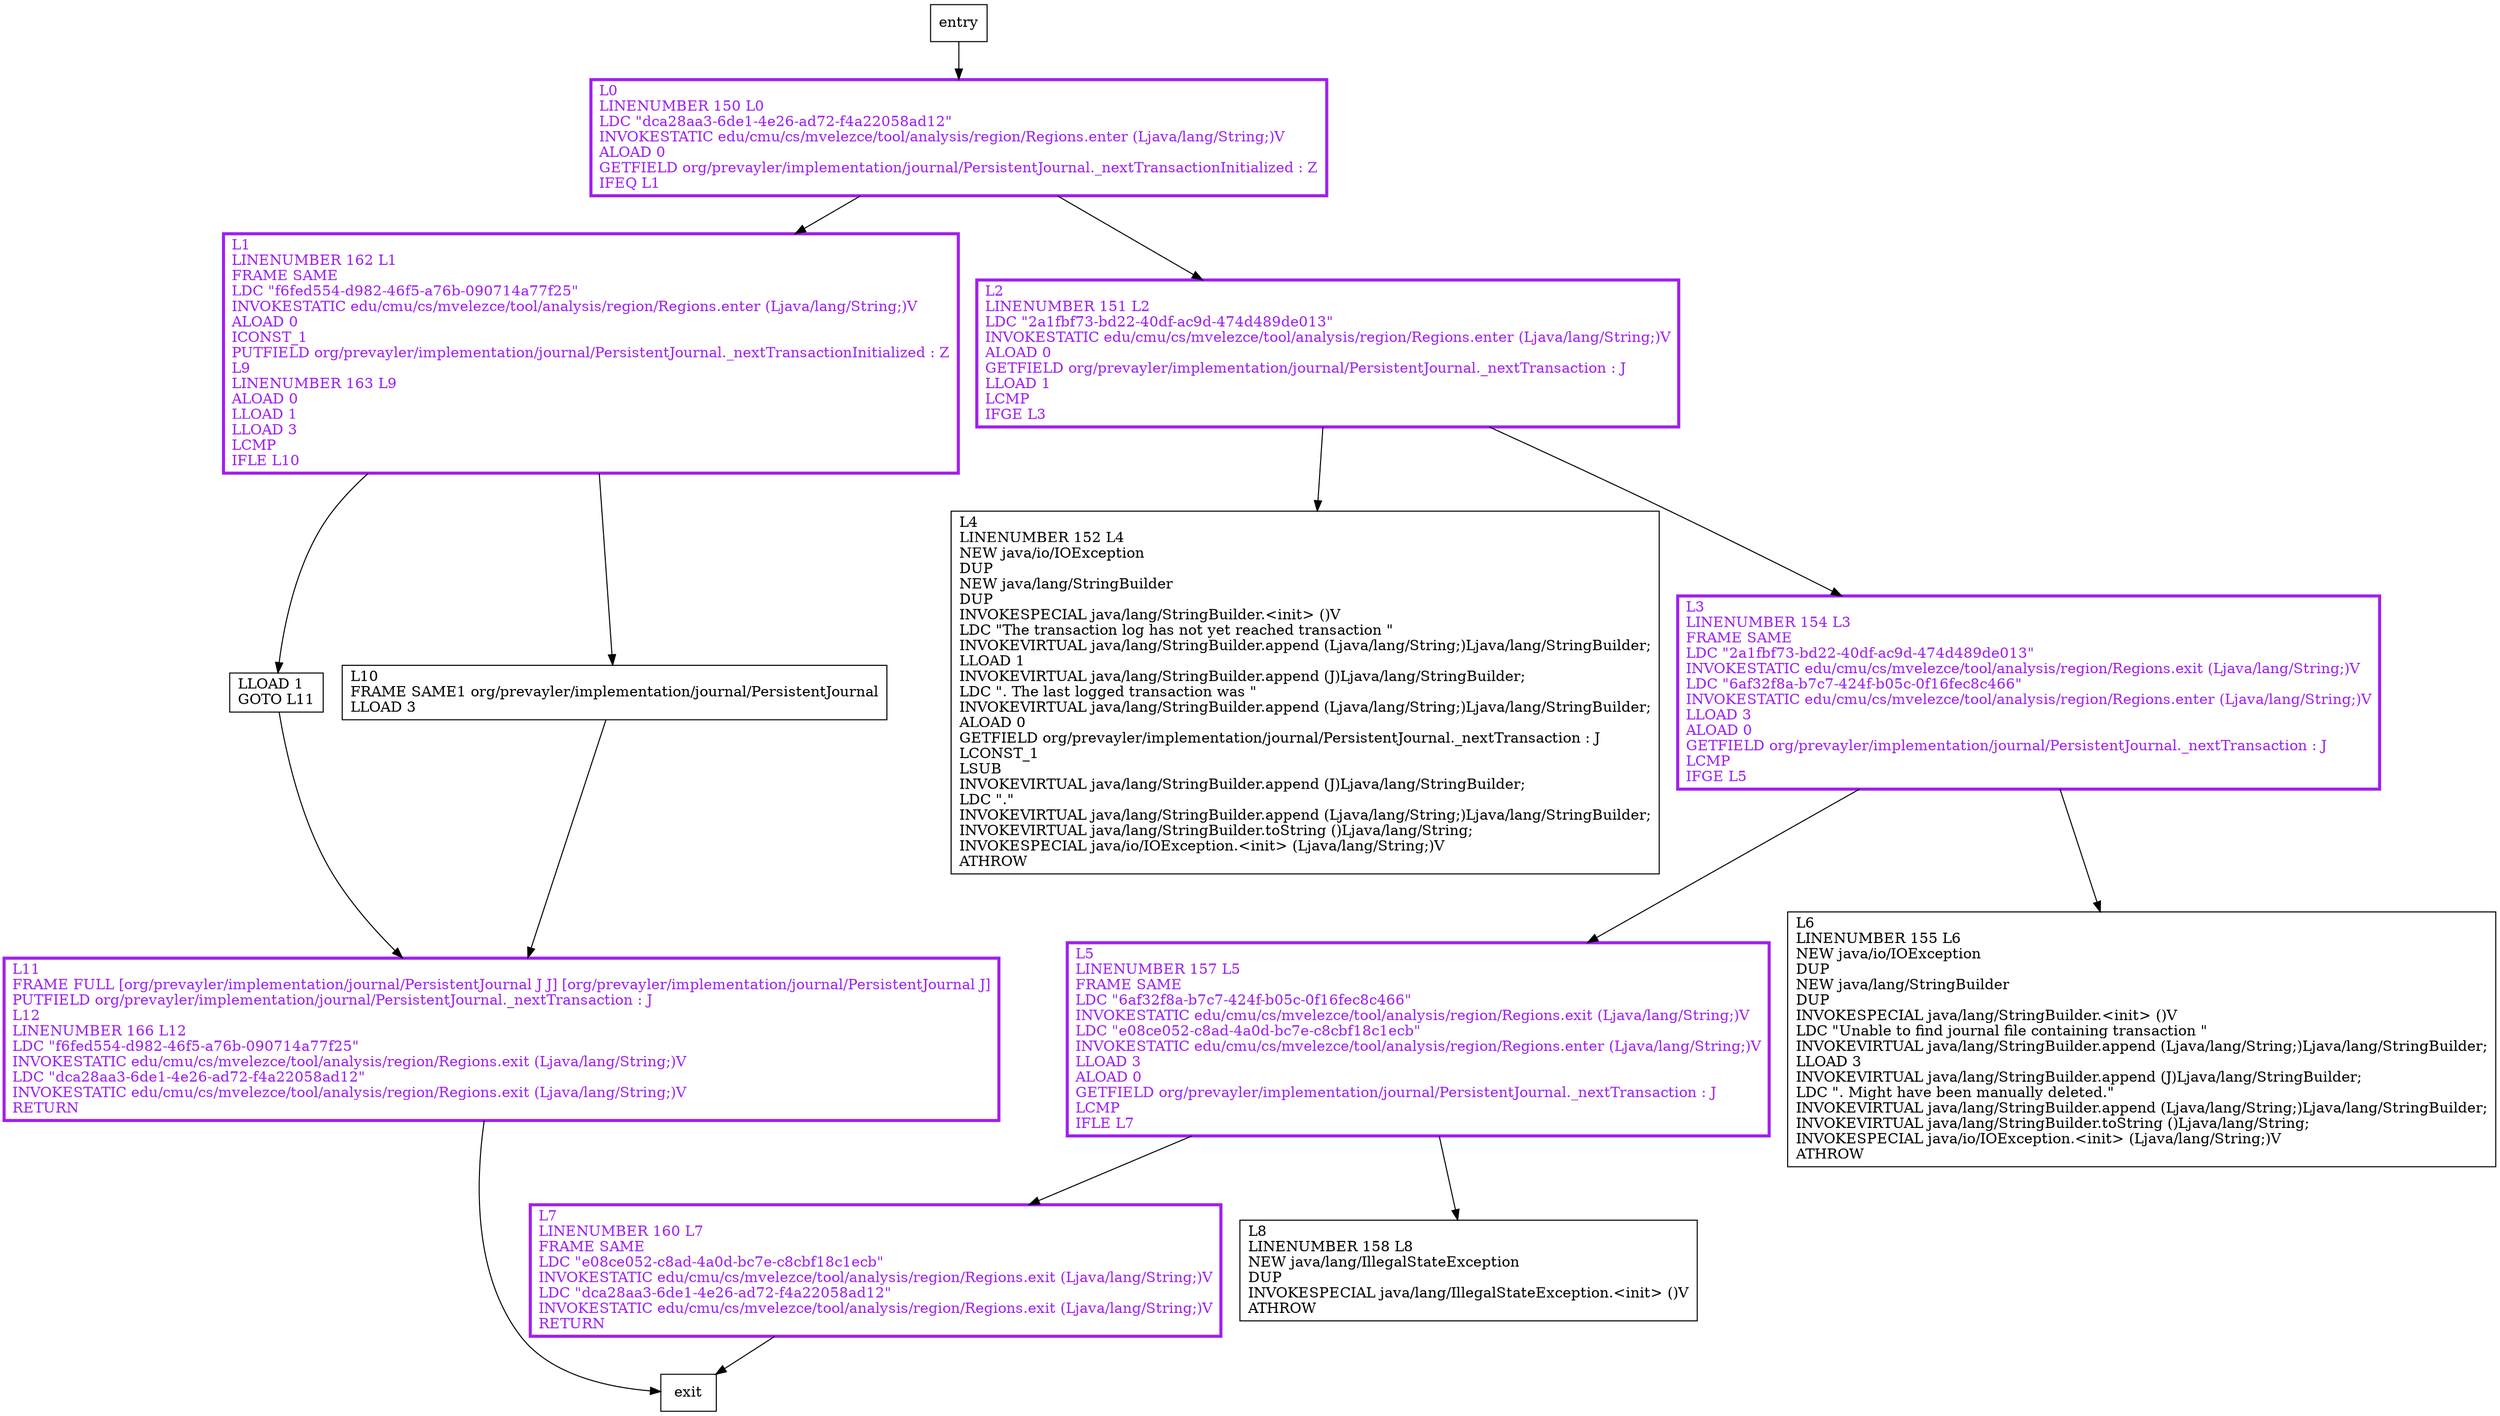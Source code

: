 digraph initializeNextTransaction {
node [shape=record];
1338749285 [label="L1\lLINENUMBER 162 L1\lFRAME SAME\lLDC \"f6fed554-d982-46f5-a76b-090714a77f25\"\lINVOKESTATIC edu/cmu/cs/mvelezce/tool/analysis/region/Regions.enter (Ljava/lang/String;)V\lALOAD 0\lICONST_1\lPUTFIELD org/prevayler/implementation/journal/PersistentJournal._nextTransactionInitialized : Z\lL9\lLINENUMBER 163 L9\lALOAD 0\lLLOAD 1\lLLOAD 3\lLCMP\lIFLE L10\l"];
1759818359 [label="L7\lLINENUMBER 160 L7\lFRAME SAME\lLDC \"e08ce052-c8ad-4a0d-bc7e-c8cbf18c1ecb\"\lINVOKESTATIC edu/cmu/cs/mvelezce/tool/analysis/region/Regions.exit (Ljava/lang/String;)V\lLDC \"dca28aa3-6de1-4e26-ad72-f4a22058ad12\"\lINVOKESTATIC edu/cmu/cs/mvelezce/tool/analysis/region/Regions.exit (Ljava/lang/String;)V\lRETURN\l"];
1773791773 [label="L4\lLINENUMBER 152 L4\lNEW java/io/IOException\lDUP\lNEW java/lang/StringBuilder\lDUP\lINVOKESPECIAL java/lang/StringBuilder.\<init\> ()V\lLDC \"The transaction log has not yet reached transaction \"\lINVOKEVIRTUAL java/lang/StringBuilder.append (Ljava/lang/String;)Ljava/lang/StringBuilder;\lLLOAD 1\lINVOKEVIRTUAL java/lang/StringBuilder.append (J)Ljava/lang/StringBuilder;\lLDC \". The last logged transaction was \"\lINVOKEVIRTUAL java/lang/StringBuilder.append (Ljava/lang/String;)Ljava/lang/StringBuilder;\lALOAD 0\lGETFIELD org/prevayler/implementation/journal/PersistentJournal._nextTransaction : J\lLCONST_1\lLSUB\lINVOKEVIRTUAL java/lang/StringBuilder.append (J)Ljava/lang/StringBuilder;\lLDC \".\"\lINVOKEVIRTUAL java/lang/StringBuilder.append (Ljava/lang/String;)Ljava/lang/StringBuilder;\lINVOKEVIRTUAL java/lang/StringBuilder.toString ()Ljava/lang/String;\lINVOKESPECIAL java/io/IOException.\<init\> (Ljava/lang/String;)V\lATHROW\l"];
2102361438 [label="LLOAD 1\lGOTO L11\l"];
1841717388 [label="L0\lLINENUMBER 150 L0\lLDC \"dca28aa3-6de1-4e26-ad72-f4a22058ad12\"\lINVOKESTATIC edu/cmu/cs/mvelezce/tool/analysis/region/Regions.enter (Ljava/lang/String;)V\lALOAD 0\lGETFIELD org/prevayler/implementation/journal/PersistentJournal._nextTransactionInitialized : Z\lIFEQ L1\l"];
933576293 [label="L3\lLINENUMBER 154 L3\lFRAME SAME\lLDC \"2a1fbf73-bd22-40df-ac9d-474d489de013\"\lINVOKESTATIC edu/cmu/cs/mvelezce/tool/analysis/region/Regions.exit (Ljava/lang/String;)V\lLDC \"6af32f8a-b7c7-424f-b05c-0f16fec8c466\"\lINVOKESTATIC edu/cmu/cs/mvelezce/tool/analysis/region/Regions.enter (Ljava/lang/String;)V\lLLOAD 3\lALOAD 0\lGETFIELD org/prevayler/implementation/journal/PersistentJournal._nextTransaction : J\lLCMP\lIFGE L5\l"];
1319847028 [label="L8\lLINENUMBER 158 L8\lNEW java/lang/IllegalStateException\lDUP\lINVOKESPECIAL java/lang/IllegalStateException.\<init\> ()V\lATHROW\l"];
821370762 [label="L11\lFRAME FULL [org/prevayler/implementation/journal/PersistentJournal J J] [org/prevayler/implementation/journal/PersistentJournal J]\lPUTFIELD org/prevayler/implementation/journal/PersistentJournal._nextTransaction : J\lL12\lLINENUMBER 166 L12\lLDC \"f6fed554-d982-46f5-a76b-090714a77f25\"\lINVOKESTATIC edu/cmu/cs/mvelezce/tool/analysis/region/Regions.exit (Ljava/lang/String;)V\lLDC \"dca28aa3-6de1-4e26-ad72-f4a22058ad12\"\lINVOKESTATIC edu/cmu/cs/mvelezce/tool/analysis/region/Regions.exit (Ljava/lang/String;)V\lRETURN\l"];
1821662969 [label="L10\lFRAME SAME1 org/prevayler/implementation/journal/PersistentJournal\lLLOAD 3\l"];
2070626006 [label="L5\lLINENUMBER 157 L5\lFRAME SAME\lLDC \"6af32f8a-b7c7-424f-b05c-0f16fec8c466\"\lINVOKESTATIC edu/cmu/cs/mvelezce/tool/analysis/region/Regions.exit (Ljava/lang/String;)V\lLDC \"e08ce052-c8ad-4a0d-bc7e-c8cbf18c1ecb\"\lINVOKESTATIC edu/cmu/cs/mvelezce/tool/analysis/region/Regions.enter (Ljava/lang/String;)V\lLLOAD 3\lALOAD 0\lGETFIELD org/prevayler/implementation/journal/PersistentJournal._nextTransaction : J\lLCMP\lIFLE L7\l"];
103907181 [label="L2\lLINENUMBER 151 L2\lLDC \"2a1fbf73-bd22-40df-ac9d-474d489de013\"\lINVOKESTATIC edu/cmu/cs/mvelezce/tool/analysis/region/Regions.enter (Ljava/lang/String;)V\lALOAD 0\lGETFIELD org/prevayler/implementation/journal/PersistentJournal._nextTransaction : J\lLLOAD 1\lLCMP\lIFGE L3\l"];
1982659777 [label="L6\lLINENUMBER 155 L6\lNEW java/io/IOException\lDUP\lNEW java/lang/StringBuilder\lDUP\lINVOKESPECIAL java/lang/StringBuilder.\<init\> ()V\lLDC \"Unable to find journal file containing transaction \"\lINVOKEVIRTUAL java/lang/StringBuilder.append (Ljava/lang/String;)Ljava/lang/StringBuilder;\lLLOAD 3\lINVOKEVIRTUAL java/lang/StringBuilder.append (J)Ljava/lang/StringBuilder;\lLDC \". Might have been manually deleted.\"\lINVOKEVIRTUAL java/lang/StringBuilder.append (Ljava/lang/String;)Ljava/lang/StringBuilder;\lINVOKEVIRTUAL java/lang/StringBuilder.toString ()Ljava/lang/String;\lINVOKESPECIAL java/io/IOException.\<init\> (Ljava/lang/String;)V\lATHROW\l"];
entry;
exit;
1338749285 -> 2102361438;
1338749285 -> 1821662969;
1759818359 -> exit;
1841717388 -> 1338749285;
1841717388 -> 103907181;
2070626006 -> 1759818359;
2070626006 -> 1319847028;
103907181 -> 1773791773;
103907181 -> 933576293;
entry -> 1841717388;
2102361438 -> 821370762;
933576293 -> 2070626006;
933576293 -> 1982659777;
821370762 -> exit;
1821662969 -> 821370762;
1338749285[fontcolor="purple", penwidth=3, color="purple"];
1759818359[fontcolor="purple", penwidth=3, color="purple"];
1841717388[fontcolor="purple", penwidth=3, color="purple"];
933576293[fontcolor="purple", penwidth=3, color="purple"];
821370762[fontcolor="purple", penwidth=3, color="purple"];
2070626006[fontcolor="purple", penwidth=3, color="purple"];
103907181[fontcolor="purple", penwidth=3, color="purple"];
}
